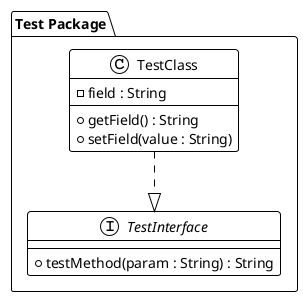 @startuml
!theme plain

package "Test Package" {
  interface TestInterface {
    + testMethod(param : String) : String
  }
  
  class TestClass {
    - field : String
    + getField() : String
    + setField(value : String)
  }
}

TestClass ..|> TestInterface

@enduml

